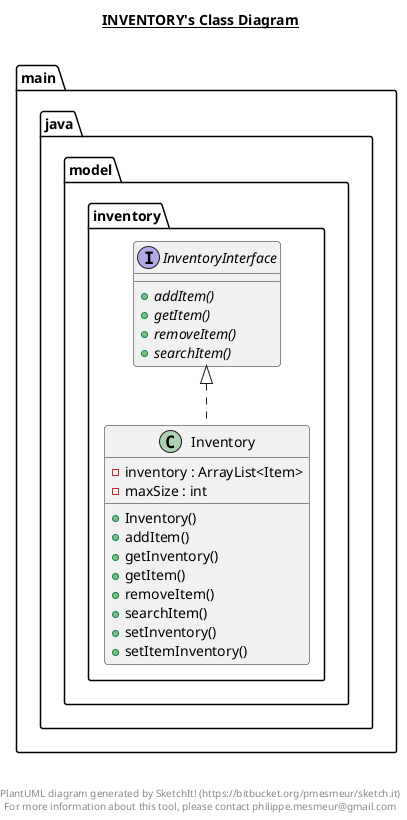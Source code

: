 @startuml

title __INVENTORY's Class Diagram__\n

  namespace main.java.model {
    namespace inventory {
      class main.java.model.inventory.Inventory {
          - inventory : ArrayList<Item>
          - maxSize : int
          + Inventory()
          + addItem()
          + getInventory()
          + getItem()
          + removeItem()
          + searchItem()
          + setInventory()
          + setItemInventory()
      }
    }
  }
  

  namespace main.java.model {
    namespace inventory {
      interface main.java.model.inventory.InventoryInterface {
          {abstract} + addItem()
          {abstract} + getItem()
          {abstract} + removeItem()
          {abstract} + searchItem()
      }
    }
  }
  

  main.java.model.inventory.Inventory .up.|> main.java.model.inventory.InventoryInterface


right footer


PlantUML diagram generated by SketchIt! (https://bitbucket.org/pmesmeur/sketch.it)
For more information about this tool, please contact philippe.mesmeur@gmail.com
endfooter

@enduml
